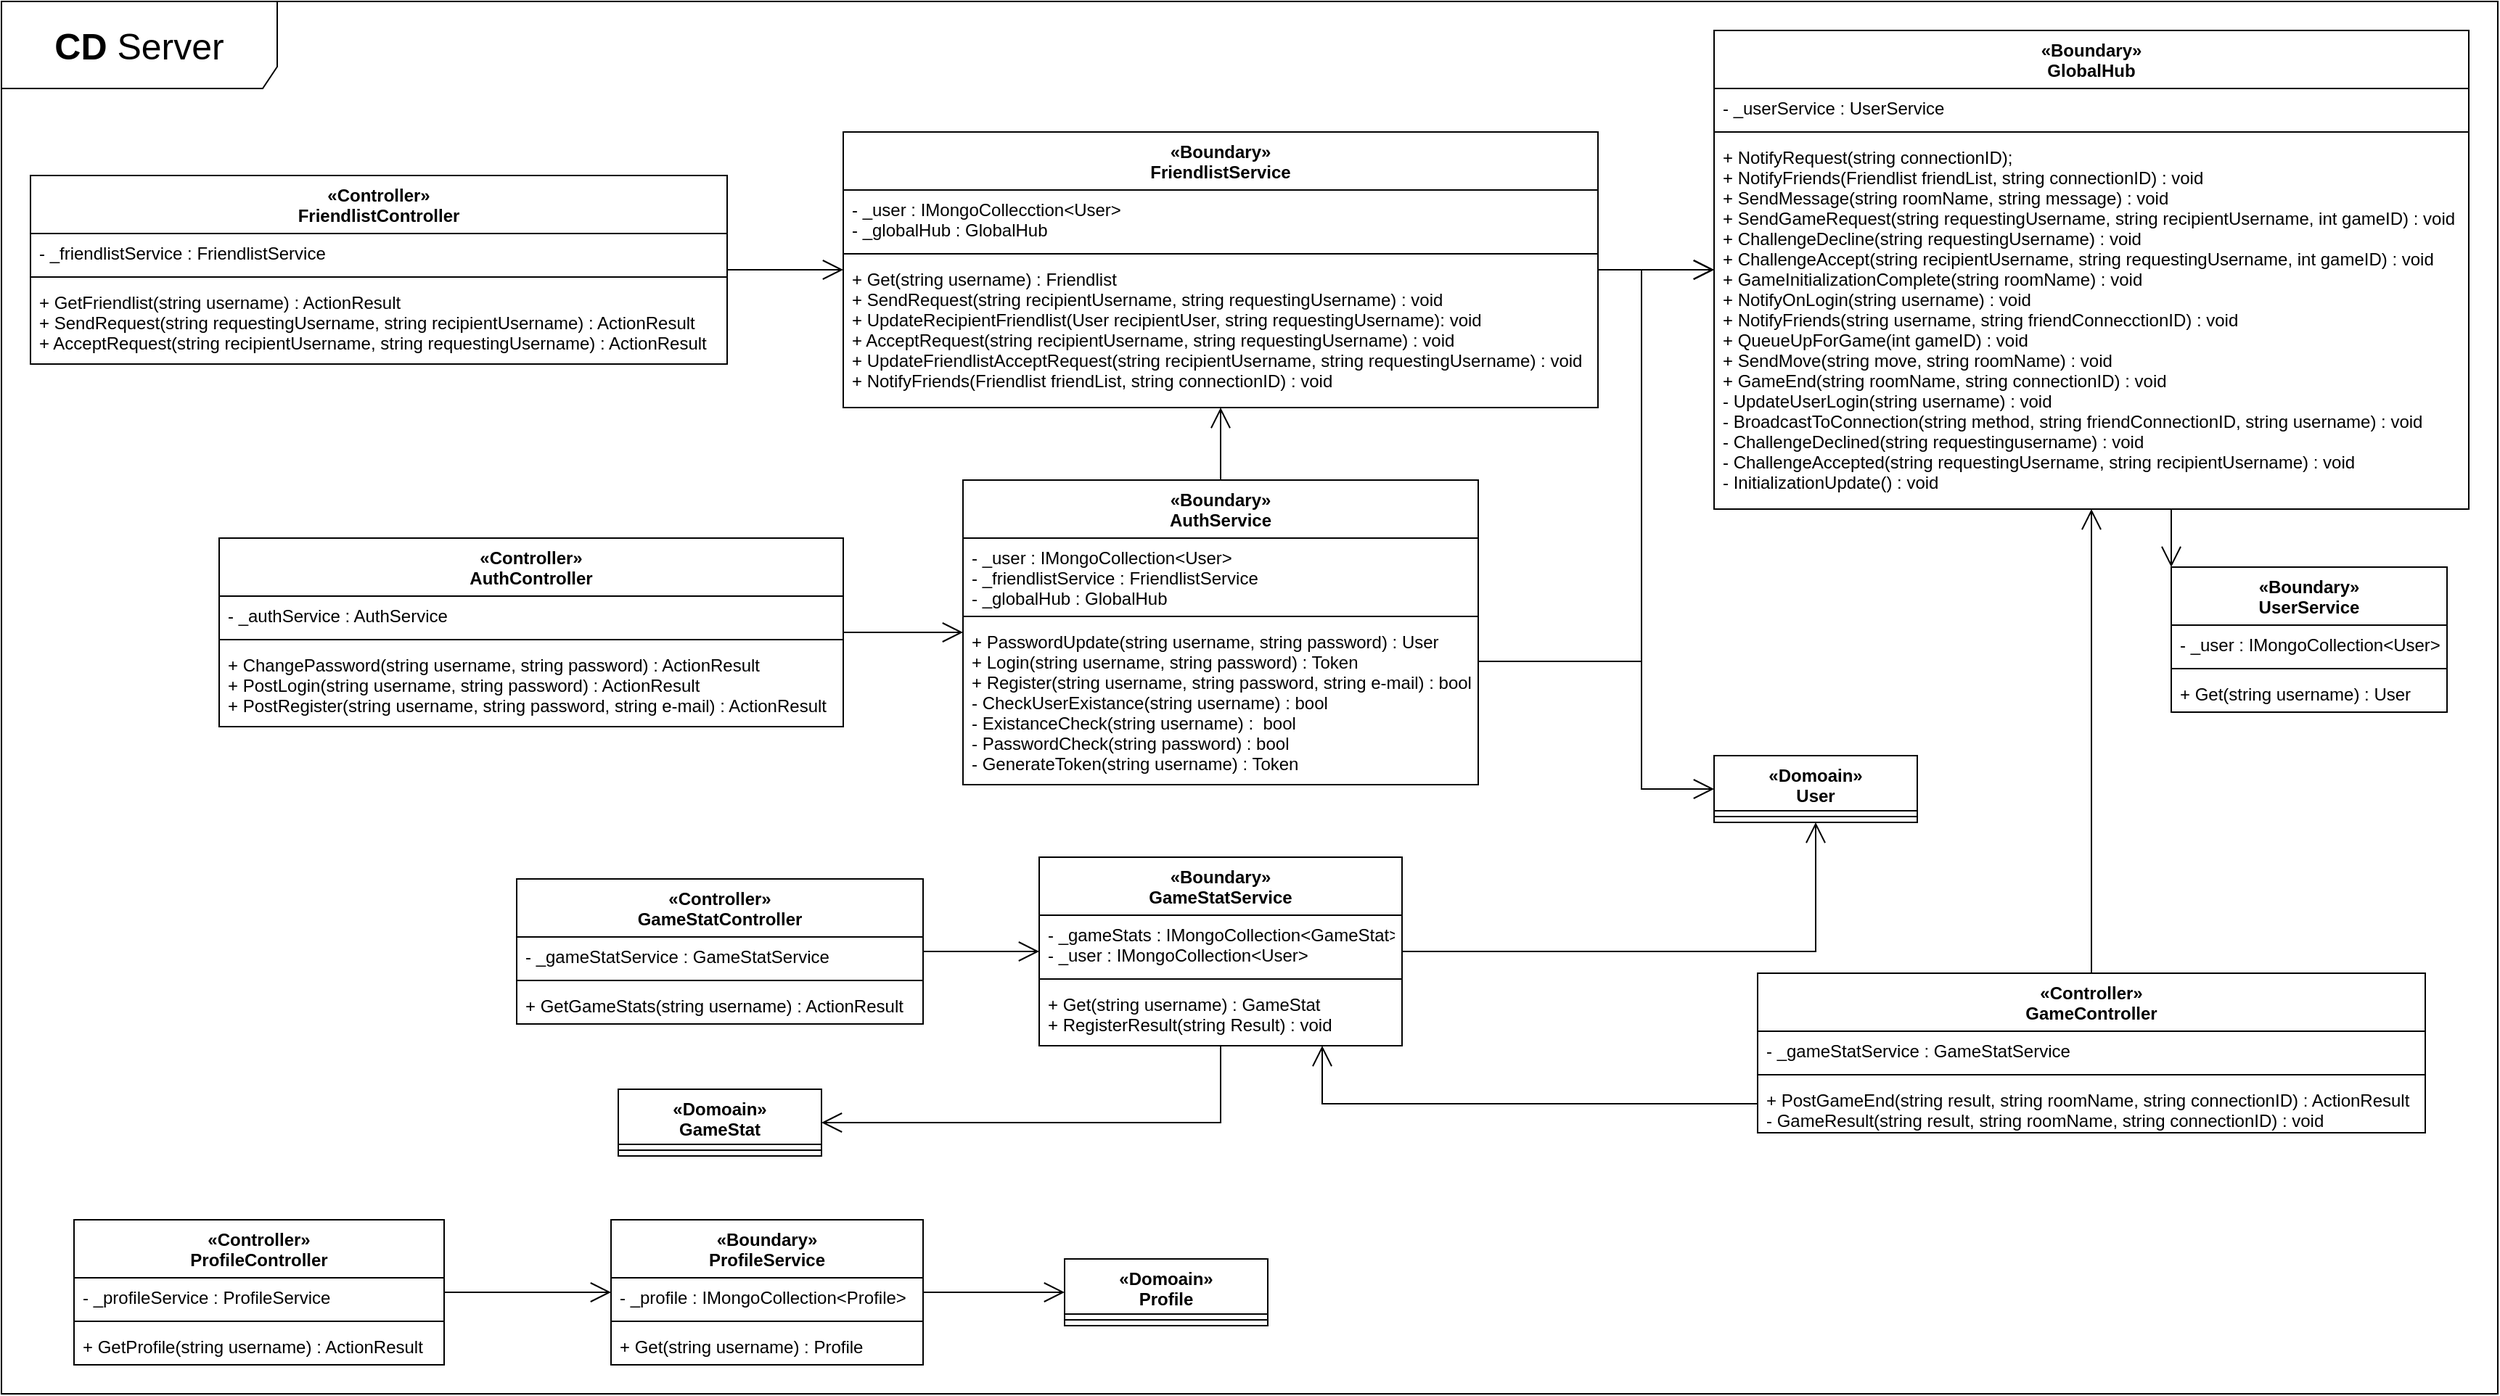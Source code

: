 <mxfile version="14.4.3" type="device"><diagram id="aiWQKzfk-25Vb9XTwDu_" name="Page-1"><mxGraphModel dx="1810" dy="1410" grid="1" gridSize="10" guides="1" tooltips="1" connect="1" arrows="1" fold="1" page="1" pageScale="1" pageWidth="827" pageHeight="1169" math="0" shadow="0"><root><mxCell id="0"/><mxCell id="1" parent="0"/><mxCell id="Wama-zMKE1m4qiWnkAwB-156" value="&lt;font style=&quot;font-size: 25px&quot;&gt;&lt;b&gt;CD&lt;/b&gt;&amp;nbsp;Server&lt;/font&gt;" style="shape=umlFrame;whiteSpace=wrap;html=1;width=190;height=60;" parent="1" vertex="1"><mxGeometry width="1720" height="960" as="geometry"/></mxCell><mxCell id="Wama-zMKE1m4qiWnkAwB-43" value="«Boundary»&#10;GameStatService" style="swimlane;fontStyle=1;align=center;verticalAlign=top;childLayout=stackLayout;horizontal=1;startSize=40;horizontalStack=0;resizeParent=1;resizeParentMax=0;resizeLast=0;collapsible=1;marginBottom=0;" parent="1" vertex="1"><mxGeometry x="715" y="590" width="250" height="130" as="geometry"/></mxCell><mxCell id="Wama-zMKE1m4qiWnkAwB-44" value="- _gameStats : IMongoCollection&lt;GameStat&gt; &#10;- _user : IMongoCollection&lt;User&gt;" style="text;strokeColor=none;fillColor=none;align=left;verticalAlign=top;spacingLeft=4;spacingRight=4;overflow=hidden;rotatable=0;points=[[0,0.5],[1,0.5]];portConstraint=eastwest;" parent="Wama-zMKE1m4qiWnkAwB-43" vertex="1"><mxGeometry y="40" width="250" height="40" as="geometry"/></mxCell><mxCell id="Wama-zMKE1m4qiWnkAwB-45" value="" style="line;strokeWidth=1;fillColor=none;align=left;verticalAlign=middle;spacingTop=-1;spacingLeft=3;spacingRight=3;rotatable=0;labelPosition=right;points=[];portConstraint=eastwest;" parent="Wama-zMKE1m4qiWnkAwB-43" vertex="1"><mxGeometry y="80" width="250" height="8" as="geometry"/></mxCell><mxCell id="Wama-zMKE1m4qiWnkAwB-46" value="+ Get(string username) : GameStat&#10;+ RegisterResult(string Result) : void" style="text;strokeColor=none;fillColor=none;align=left;verticalAlign=top;spacingLeft=4;spacingRight=4;overflow=hidden;rotatable=0;points=[[0,0.5],[1,0.5]];portConstraint=eastwest;" parent="Wama-zMKE1m4qiWnkAwB-43" vertex="1"><mxGeometry y="88" width="250" height="42" as="geometry"/></mxCell><mxCell id="Wama-zMKE1m4qiWnkAwB-31" value="«Boundary»&#10;AuthService" style="swimlane;fontStyle=1;align=center;verticalAlign=top;childLayout=stackLayout;horizontal=1;startSize=40;horizontalStack=0;resizeParent=1;resizeParentMax=0;resizeLast=0;collapsible=1;marginBottom=0;" parent="1" vertex="1"><mxGeometry x="662.5" y="330" width="355" height="210" as="geometry"/></mxCell><mxCell id="Wama-zMKE1m4qiWnkAwB-32" value="- _user : IMongoCollection&lt;User&gt; &#10;- _friendlistService : FriendlistService&#10;- _globalHub : GlobalHub" style="text;strokeColor=none;fillColor=none;align=left;verticalAlign=top;spacingLeft=4;spacingRight=4;overflow=hidden;rotatable=0;points=[[0,0.5],[1,0.5]];portConstraint=eastwest;" parent="Wama-zMKE1m4qiWnkAwB-31" vertex="1"><mxGeometry y="40" width="355" height="50" as="geometry"/></mxCell><mxCell id="Wama-zMKE1m4qiWnkAwB-33" value="" style="line;strokeWidth=1;fillColor=none;align=left;verticalAlign=middle;spacingTop=-1;spacingLeft=3;spacingRight=3;rotatable=0;labelPosition=right;points=[];portConstraint=eastwest;" parent="Wama-zMKE1m4qiWnkAwB-31" vertex="1"><mxGeometry y="90" width="355" height="8" as="geometry"/></mxCell><mxCell id="Wama-zMKE1m4qiWnkAwB-34" value="+ PasswordUpdate(string username, string password) : User&#10;+ Login(string username, string password) : Token&#10;+ Register(string username, string password, string e-mail) : bool&#10;- CheckUserExistance(string username) : bool&#10;- ExistanceCheck(string username) :  bool&#10;- PasswordCheck(string password) : bool&#10;- GenerateToken(string username) : Token&#10;" style="text;strokeColor=none;fillColor=none;align=left;verticalAlign=top;spacingLeft=4;spacingRight=4;overflow=hidden;rotatable=0;points=[[0,0.5],[1,0.5]];portConstraint=eastwest;" parent="Wama-zMKE1m4qiWnkAwB-31" vertex="1"><mxGeometry y="98" width="355" height="112" as="geometry"/></mxCell><mxCell id="Wama-zMKE1m4qiWnkAwB-13" style="edgeStyle=orthogonalEdgeStyle;rounded=0;orthogonalLoop=1;jettySize=auto;html=1;endSize=12;endArrow=open;endFill=0;" parent="1" source="Wama-zMKE1m4qiWnkAwB-14" target="Wama-zMKE1m4qiWnkAwB-19" edge="1"><mxGeometry relative="1" as="geometry"/></mxCell><mxCell id="Wama-zMKE1m4qiWnkAwB-14" value="«Controller»&#10;ProfileController" style="swimlane;fontStyle=1;align=center;verticalAlign=top;childLayout=stackLayout;horizontal=1;startSize=40;horizontalStack=0;resizeParent=1;resizeParentMax=0;resizeLast=0;collapsible=1;marginBottom=0;" parent="1" vertex="1"><mxGeometry x="50" y="840" width="255" height="100" as="geometry"/></mxCell><mxCell id="Wama-zMKE1m4qiWnkAwB-15" value="- _profileService : ProfileService" style="text;strokeColor=none;fillColor=none;align=left;verticalAlign=top;spacingLeft=4;spacingRight=4;overflow=hidden;rotatable=0;points=[[0,0.5],[1,0.5]];portConstraint=eastwest;" parent="Wama-zMKE1m4qiWnkAwB-14" vertex="1"><mxGeometry y="40" width="255" height="26" as="geometry"/></mxCell><mxCell id="Wama-zMKE1m4qiWnkAwB-16" value="" style="line;strokeWidth=1;fillColor=none;align=left;verticalAlign=middle;spacingTop=-1;spacingLeft=3;spacingRight=3;rotatable=0;labelPosition=right;points=[];portConstraint=eastwest;" parent="Wama-zMKE1m4qiWnkAwB-14" vertex="1"><mxGeometry y="66" width="255" height="8" as="geometry"/></mxCell><mxCell id="Wama-zMKE1m4qiWnkAwB-17" value="+ GetProfile(string username) : ActionResult" style="text;strokeColor=none;fillColor=none;align=left;verticalAlign=top;spacingLeft=4;spacingRight=4;overflow=hidden;rotatable=0;points=[[0,0.5],[1,0.5]];portConstraint=eastwest;" parent="Wama-zMKE1m4qiWnkAwB-14" vertex="1"><mxGeometry y="74" width="255" height="26" as="geometry"/></mxCell><mxCell id="Wama-zMKE1m4qiWnkAwB-18" style="edgeStyle=orthogonalEdgeStyle;rounded=0;orthogonalLoop=1;jettySize=auto;html=1;endArrow=open;endFill=0;endSize=12;" parent="1" source="Wama-zMKE1m4qiWnkAwB-19" target="Wama-zMKE1m4qiWnkAwB-23" edge="1"><mxGeometry relative="1" as="geometry"/></mxCell><mxCell id="Wama-zMKE1m4qiWnkAwB-19" value="«Boundary»&#10;ProfileService" style="swimlane;fontStyle=1;align=center;verticalAlign=top;childLayout=stackLayout;horizontal=1;startSize=40;horizontalStack=0;resizeParent=1;resizeParentMax=0;resizeLast=0;collapsible=1;marginBottom=0;" parent="1" vertex="1"><mxGeometry x="420" y="840" width="215" height="100" as="geometry"/></mxCell><mxCell id="Wama-zMKE1m4qiWnkAwB-20" value="- _profile : IMongoCollection&lt;Profile&gt; " style="text;strokeColor=none;fillColor=none;align=left;verticalAlign=top;spacingLeft=4;spacingRight=4;overflow=hidden;rotatable=0;points=[[0,0.5],[1,0.5]];portConstraint=eastwest;" parent="Wama-zMKE1m4qiWnkAwB-19" vertex="1"><mxGeometry y="40" width="215" height="26" as="geometry"/></mxCell><mxCell id="Wama-zMKE1m4qiWnkAwB-21" value="" style="line;strokeWidth=1;fillColor=none;align=left;verticalAlign=middle;spacingTop=-1;spacingLeft=3;spacingRight=3;rotatable=0;labelPosition=right;points=[];portConstraint=eastwest;" parent="Wama-zMKE1m4qiWnkAwB-19" vertex="1"><mxGeometry y="66" width="215" height="8" as="geometry"/></mxCell><mxCell id="Wama-zMKE1m4qiWnkAwB-22" value="+ Get(string username) : Profile" style="text;strokeColor=none;fillColor=none;align=left;verticalAlign=top;spacingLeft=4;spacingRight=4;overflow=hidden;rotatable=0;points=[[0,0.5],[1,0.5]];portConstraint=eastwest;" parent="Wama-zMKE1m4qiWnkAwB-19" vertex="1"><mxGeometry y="74" width="215" height="26" as="geometry"/></mxCell><mxCell id="Wama-zMKE1m4qiWnkAwB-23" value="«Domoain»&#10;Profile" style="swimlane;fontStyle=1;align=center;verticalAlign=top;childLayout=stackLayout;horizontal=1;startSize=38;horizontalStack=0;resizeParent=1;resizeParentMax=0;resizeLast=0;collapsible=1;marginBottom=0;" parent="1" vertex="1"><mxGeometry x="732.5" y="867" width="140" height="46" as="geometry"/></mxCell><mxCell id="Wama-zMKE1m4qiWnkAwB-24" value="" style="line;strokeWidth=1;fillColor=none;align=left;verticalAlign=middle;spacingTop=-1;spacingLeft=3;spacingRight=3;rotatable=0;labelPosition=right;points=[];portConstraint=eastwest;" parent="Wama-zMKE1m4qiWnkAwB-23" vertex="1"><mxGeometry y="38" width="140" height="8" as="geometry"/></mxCell><mxCell id="Wama-zMKE1m4qiWnkAwB-25" style="edgeStyle=orthogonalEdgeStyle;rounded=0;orthogonalLoop=1;jettySize=auto;html=1;endSize=12;endArrow=open;endFill=0;" parent="1" source="Wama-zMKE1m4qiWnkAwB-26" target="Wama-zMKE1m4qiWnkAwB-31" edge="1"><mxGeometry relative="1" as="geometry"/></mxCell><mxCell id="Wama-zMKE1m4qiWnkAwB-26" value="«Controller»&#10;AuthController" style="swimlane;fontStyle=1;align=center;verticalAlign=top;childLayout=stackLayout;horizontal=1;startSize=40;horizontalStack=0;resizeParent=1;resizeParentMax=0;resizeLast=0;collapsible=1;marginBottom=0;" parent="1" vertex="1"><mxGeometry x="150" y="370" width="430" height="130" as="geometry"/></mxCell><mxCell id="Wama-zMKE1m4qiWnkAwB-27" value="- _authService : AuthService" style="text;strokeColor=none;fillColor=none;align=left;verticalAlign=top;spacingLeft=4;spacingRight=4;overflow=hidden;rotatable=0;points=[[0,0.5],[1,0.5]];portConstraint=eastwest;" parent="Wama-zMKE1m4qiWnkAwB-26" vertex="1"><mxGeometry y="40" width="430" height="26" as="geometry"/></mxCell><mxCell id="Wama-zMKE1m4qiWnkAwB-28" value="" style="line;strokeWidth=1;fillColor=none;align=left;verticalAlign=middle;spacingTop=-1;spacingLeft=3;spacingRight=3;rotatable=0;labelPosition=right;points=[];portConstraint=eastwest;" parent="Wama-zMKE1m4qiWnkAwB-26" vertex="1"><mxGeometry y="66" width="430" height="8" as="geometry"/></mxCell><mxCell id="Wama-zMKE1m4qiWnkAwB-29" value="+ ChangePassword(string username, string password) : ActionResult&#10;+ PostLogin(string username, string password) : ActionResult&#10;+ PostRegister(string username, string password, string e-mail) : ActionResult" style="text;strokeColor=none;fillColor=none;align=left;verticalAlign=top;spacingLeft=4;spacingRight=4;overflow=hidden;rotatable=0;points=[[0,0.5],[1,0.5]];portConstraint=eastwest;" parent="Wama-zMKE1m4qiWnkAwB-26" vertex="1"><mxGeometry y="74" width="430" height="56" as="geometry"/></mxCell><mxCell id="Wama-zMKE1m4qiWnkAwB-30" style="edgeStyle=orthogonalEdgeStyle;rounded=0;orthogonalLoop=1;jettySize=auto;html=1;endArrow=open;endFill=0;endSize=12;" parent="1" source="Wama-zMKE1m4qiWnkAwB-31" target="Wama-zMKE1m4qiWnkAwB-35" edge="1"><mxGeometry relative="1" as="geometry"><Array as="points"><mxPoint x="1130" y="455"/><mxPoint x="1130" y="543"/></Array></mxGeometry></mxCell><mxCell id="Wama-zMKE1m4qiWnkAwB-152" style="edgeStyle=orthogonalEdgeStyle;rounded=0;orthogonalLoop=1;jettySize=auto;html=1;endArrow=open;endFill=0;endSize=12;" parent="1" source="Wama-zMKE1m4qiWnkAwB-31" target="Wama-zMKE1m4qiWnkAwB-148" edge="1"><mxGeometry relative="1" as="geometry"/></mxCell><mxCell id="Wama-zMKE1m4qiWnkAwB-153" style="edgeStyle=orthogonalEdgeStyle;rounded=0;orthogonalLoop=1;jettySize=auto;html=1;endArrow=open;endFill=0;endSize=12;" parent="1" source="Wama-zMKE1m4qiWnkAwB-31" target="Wama-zMKE1m4qiWnkAwB-80" edge="1"><mxGeometry relative="1" as="geometry"><Array as="points"><mxPoint x="1130" y="455"/><mxPoint x="1130" y="185"/></Array></mxGeometry></mxCell><mxCell id="Wama-zMKE1m4qiWnkAwB-35" value="«Domoain»&#10;User" style="swimlane;fontStyle=1;align=center;verticalAlign=top;childLayout=stackLayout;horizontal=1;startSize=38;horizontalStack=0;resizeParent=1;resizeParentMax=0;resizeLast=0;collapsible=1;marginBottom=0;" parent="1" vertex="1"><mxGeometry x="1180" y="520" width="140" height="46" as="geometry"/></mxCell><mxCell id="Wama-zMKE1m4qiWnkAwB-36" value="" style="line;strokeWidth=1;fillColor=none;align=left;verticalAlign=middle;spacingTop=-1;spacingLeft=3;spacingRight=3;rotatable=0;labelPosition=right;points=[];portConstraint=eastwest;" parent="Wama-zMKE1m4qiWnkAwB-35" vertex="1"><mxGeometry y="38" width="140" height="8" as="geometry"/></mxCell><mxCell id="Wama-zMKE1m4qiWnkAwB-37" style="edgeStyle=orthogonalEdgeStyle;rounded=0;orthogonalLoop=1;jettySize=auto;html=1;endSize=12;endArrow=open;endFill=0;" parent="1" source="Wama-zMKE1m4qiWnkAwB-38" target="Wama-zMKE1m4qiWnkAwB-43" edge="1"><mxGeometry relative="1" as="geometry"/></mxCell><mxCell id="Wama-zMKE1m4qiWnkAwB-38" value="«Controller»&#10;GameStatController" style="swimlane;fontStyle=1;align=center;verticalAlign=top;childLayout=stackLayout;horizontal=1;startSize=40;horizontalStack=0;resizeParent=1;resizeParentMax=0;resizeLast=0;collapsible=1;marginBottom=0;" parent="1" vertex="1"><mxGeometry x="355" y="605" width="280" height="100" as="geometry"/></mxCell><mxCell id="Wama-zMKE1m4qiWnkAwB-39" value="- _gameStatService : GameStatService" style="text;strokeColor=none;fillColor=none;align=left;verticalAlign=top;spacingLeft=4;spacingRight=4;overflow=hidden;rotatable=0;points=[[0,0.5],[1,0.5]];portConstraint=eastwest;" parent="Wama-zMKE1m4qiWnkAwB-38" vertex="1"><mxGeometry y="40" width="280" height="26" as="geometry"/></mxCell><mxCell id="Wama-zMKE1m4qiWnkAwB-40" value="" style="line;strokeWidth=1;fillColor=none;align=left;verticalAlign=middle;spacingTop=-1;spacingLeft=3;spacingRight=3;rotatable=0;labelPosition=right;points=[];portConstraint=eastwest;" parent="Wama-zMKE1m4qiWnkAwB-38" vertex="1"><mxGeometry y="66" width="280" height="8" as="geometry"/></mxCell><mxCell id="Wama-zMKE1m4qiWnkAwB-41" value="+ GetGameStats(string username) : ActionResult" style="text;strokeColor=none;fillColor=none;align=left;verticalAlign=top;spacingLeft=4;spacingRight=4;overflow=hidden;rotatable=0;points=[[0,0.5],[1,0.5]];portConstraint=eastwest;" parent="Wama-zMKE1m4qiWnkAwB-38" vertex="1"><mxGeometry y="74" width="280" height="26" as="geometry"/></mxCell><mxCell id="Wama-zMKE1m4qiWnkAwB-42" style="edgeStyle=orthogonalEdgeStyle;rounded=0;orthogonalLoop=1;jettySize=auto;html=1;endArrow=open;endFill=0;endSize=12;entryX=1;entryY=0.5;entryDx=0;entryDy=0;" parent="1" source="Wama-zMKE1m4qiWnkAwB-43" target="Wama-zMKE1m4qiWnkAwB-47" edge="1"><mxGeometry relative="1" as="geometry"><Array as="points"><mxPoint x="840" y="773"/></Array></mxGeometry></mxCell><mxCell id="Wama-zMKE1m4qiWnkAwB-154" style="edgeStyle=orthogonalEdgeStyle;rounded=0;orthogonalLoop=1;jettySize=auto;html=1;endArrow=open;endFill=0;endSize=12;" parent="1" source="Wama-zMKE1m4qiWnkAwB-43" target="Wama-zMKE1m4qiWnkAwB-35" edge="1"><mxGeometry relative="1" as="geometry"/></mxCell><mxCell id="Wama-zMKE1m4qiWnkAwB-47" value="«Domoain»&#10;GameStat" style="swimlane;fontStyle=1;align=center;verticalAlign=top;childLayout=stackLayout;horizontal=1;startSize=38;horizontalStack=0;resizeParent=1;resizeParentMax=0;resizeLast=0;collapsible=1;marginBottom=0;" parent="1" vertex="1"><mxGeometry x="425" y="750" width="140" height="46" as="geometry"/></mxCell><mxCell id="Wama-zMKE1m4qiWnkAwB-48" value="" style="line;strokeWidth=1;fillColor=none;align=left;verticalAlign=middle;spacingTop=-1;spacingLeft=3;spacingRight=3;rotatable=0;labelPosition=right;points=[];portConstraint=eastwest;" parent="Wama-zMKE1m4qiWnkAwB-47" vertex="1"><mxGeometry y="38" width="140" height="8" as="geometry"/></mxCell><mxCell id="Wama-zMKE1m4qiWnkAwB-79" style="edgeStyle=orthogonalEdgeStyle;rounded=0;orthogonalLoop=1;jettySize=auto;html=1;endArrow=open;endFill=0;endSize=12;" parent="1" source="Wama-zMKE1m4qiWnkAwB-80" target="Wama-zMKE1m4qiWnkAwB-84" edge="1"><mxGeometry relative="1" as="geometry"><Array as="points"><mxPoint x="1590" y="390"/><mxPoint x="1590" y="390"/></Array></mxGeometry></mxCell><mxCell id="Wama-zMKE1m4qiWnkAwB-80" value="«Boundary»&#10;GlobalHub" style="swimlane;fontStyle=1;align=center;verticalAlign=top;childLayout=stackLayout;horizontal=1;startSize=40;horizontalStack=0;resizeParent=1;resizeParentMax=0;resizeLast=0;collapsible=1;marginBottom=0;" parent="1" vertex="1"><mxGeometry x="1180" y="20" width="520" height="330" as="geometry"/></mxCell><mxCell id="Wama-zMKE1m4qiWnkAwB-81" value="- _userService : UserService" style="text;strokeColor=none;fillColor=none;align=left;verticalAlign=top;spacingLeft=4;spacingRight=4;overflow=hidden;rotatable=0;points=[[0,0.5],[1,0.5]];portConstraint=eastwest;" parent="Wama-zMKE1m4qiWnkAwB-80" vertex="1"><mxGeometry y="40" width="520" height="26" as="geometry"/></mxCell><mxCell id="Wama-zMKE1m4qiWnkAwB-82" value="" style="line;strokeWidth=1;fillColor=none;align=left;verticalAlign=middle;spacingTop=-1;spacingLeft=3;spacingRight=3;rotatable=0;labelPosition=right;points=[];portConstraint=eastwest;" parent="Wama-zMKE1m4qiWnkAwB-80" vertex="1"><mxGeometry y="66" width="520" height="8" as="geometry"/></mxCell><mxCell id="Wama-zMKE1m4qiWnkAwB-83" value="+ NotifyRequest(string connectionID);&#10;+ NotifyFriends(Friendlist friendList, string connectionID) : void&#10;+ SendMessage(string roomName, string message) : void&#10;+ SendGameRequest(string requestingUsername, string recipientUsername, int gameID) : void&#10;+ ChallengeDecline(string requestingUsername) : void&#10;+ ChallengeAccept(string recipientUsername, string requestingUsername, int gameID) : void&#10;+ GameInitializationComplete(string roomName) : void&#10;+ NotifyOnLogin(string username) : void&#10;+ NotifyFriends(string username, string friendConnecctionID) : void&#10;+ QueueUpForGame(int gameID) : void&#10;+ SendMove(string move, string roomName) : void&#10;+ GameEnd(string roomName, string connectionID) : void&#10;- UpdateUserLogin(string username) : void&#10;- BroadcastToConnection(string method, string friendConnectionID, string username) : void&#10;- ChallengeDeclined(string requestingusername) : void&#10;- ChallengeAccepted(string requestingUsername, string recipientUsername) : void&#10;- InitializationUpdate() : void" style="text;strokeColor=none;fillColor=none;align=left;verticalAlign=top;spacingLeft=4;spacingRight=4;overflow=hidden;rotatable=0;points=[[0,0.5],[1,0.5]];portConstraint=eastwest;" parent="Wama-zMKE1m4qiWnkAwB-80" vertex="1"><mxGeometry y="74" width="520" height="256" as="geometry"/></mxCell><mxCell id="Wama-zMKE1m4qiWnkAwB-84" value="«Boundary»&#10;UserService" style="swimlane;fontStyle=1;align=center;verticalAlign=top;childLayout=stackLayout;horizontal=1;startSize=40;horizontalStack=0;resizeParent=1;resizeParentMax=0;resizeLast=0;collapsible=1;marginBottom=0;" parent="1" vertex="1"><mxGeometry x="1495" y="390" width="190" height="100" as="geometry"/></mxCell><mxCell id="Wama-zMKE1m4qiWnkAwB-85" value="- _user : IMongoCollection&lt;User&gt;" style="text;strokeColor=none;fillColor=none;align=left;verticalAlign=top;spacingLeft=4;spacingRight=4;overflow=hidden;rotatable=0;points=[[0,0.5],[1,0.5]];portConstraint=eastwest;" parent="Wama-zMKE1m4qiWnkAwB-84" vertex="1"><mxGeometry y="40" width="190" height="26" as="geometry"/></mxCell><mxCell id="Wama-zMKE1m4qiWnkAwB-86" value="" style="line;strokeWidth=1;fillColor=none;align=left;verticalAlign=middle;spacingTop=-1;spacingLeft=3;spacingRight=3;rotatable=0;labelPosition=right;points=[];portConstraint=eastwest;" parent="Wama-zMKE1m4qiWnkAwB-84" vertex="1"><mxGeometry y="66" width="190" height="8" as="geometry"/></mxCell><mxCell id="Wama-zMKE1m4qiWnkAwB-87" value="+ Get(string username) : User" style="text;strokeColor=none;fillColor=none;align=left;verticalAlign=top;spacingLeft=4;spacingRight=4;overflow=hidden;rotatable=0;points=[[0,0.5],[1,0.5]];portConstraint=eastwest;" parent="Wama-zMKE1m4qiWnkAwB-84" vertex="1"><mxGeometry y="74" width="190" height="26" as="geometry"/></mxCell><mxCell id="Wama-zMKE1m4qiWnkAwB-127" style="edgeStyle=orthogonalEdgeStyle;rounded=0;orthogonalLoop=1;jettySize=auto;html=1;endArrow=open;endFill=0;endSize=12;" parent="1" source="Wama-zMKE1m4qiWnkAwB-128" target="Wama-zMKE1m4qiWnkAwB-43" edge="1"><mxGeometry relative="1" as="geometry"><Array as="points"><mxPoint x="910" y="760"/></Array></mxGeometry></mxCell><mxCell id="Wama-zMKE1m4qiWnkAwB-155" style="edgeStyle=orthogonalEdgeStyle;rounded=0;orthogonalLoop=1;jettySize=auto;html=1;endArrow=open;endFill=0;endSize=12;" parent="1" source="Wama-zMKE1m4qiWnkAwB-128" target="Wama-zMKE1m4qiWnkAwB-80" edge="1"><mxGeometry relative="1" as="geometry"/></mxCell><mxCell id="Wama-zMKE1m4qiWnkAwB-128" value="«Controller»&#10;GameController" style="swimlane;fontStyle=1;align=center;verticalAlign=top;childLayout=stackLayout;horizontal=1;startSize=40;horizontalStack=0;resizeParent=1;resizeParentMax=0;resizeLast=0;collapsible=1;marginBottom=0;" parent="1" vertex="1"><mxGeometry x="1210" y="670" width="460" height="110" as="geometry"/></mxCell><mxCell id="Wama-zMKE1m4qiWnkAwB-129" value="- _gameStatService : GameStatService" style="text;strokeColor=none;fillColor=none;align=left;verticalAlign=top;spacingLeft=4;spacingRight=4;overflow=hidden;rotatable=0;points=[[0,0.5],[1,0.5]];portConstraint=eastwest;" parent="Wama-zMKE1m4qiWnkAwB-128" vertex="1"><mxGeometry y="40" width="460" height="26" as="geometry"/></mxCell><mxCell id="Wama-zMKE1m4qiWnkAwB-130" value="" style="line;strokeWidth=1;fillColor=none;align=left;verticalAlign=middle;spacingTop=-1;spacingLeft=3;spacingRight=3;rotatable=0;labelPosition=right;points=[];portConstraint=eastwest;" parent="Wama-zMKE1m4qiWnkAwB-128" vertex="1"><mxGeometry y="66" width="460" height="8" as="geometry"/></mxCell><mxCell id="Wama-zMKE1m4qiWnkAwB-131" value="+ PostGameEnd(string result, string roomName, string connectionID) : ActionResult&#10;- GameResult(string result, string roomName, string connectionID) : void" style="text;strokeColor=none;fillColor=none;align=left;verticalAlign=top;spacingLeft=4;spacingRight=4;overflow=hidden;rotatable=0;points=[[0,0.5],[1,0.5]];portConstraint=eastwest;" parent="Wama-zMKE1m4qiWnkAwB-128" vertex="1"><mxGeometry y="74" width="460" height="36" as="geometry"/></mxCell><mxCell id="Wama-zMKE1m4qiWnkAwB-142" style="edgeStyle=orthogonalEdgeStyle;rounded=0;orthogonalLoop=1;jettySize=auto;html=1;endArrow=open;endFill=0;endSize=12;" parent="1" source="Wama-zMKE1m4qiWnkAwB-143" target="Wama-zMKE1m4qiWnkAwB-148" edge="1"><mxGeometry relative="1" as="geometry"/></mxCell><mxCell id="Wama-zMKE1m4qiWnkAwB-143" value="«Controller»&#10;FriendlistController" style="swimlane;fontStyle=1;align=center;verticalAlign=top;childLayout=stackLayout;horizontal=1;startSize=40;horizontalStack=0;resizeParent=1;resizeParentMax=0;resizeLast=0;collapsible=1;marginBottom=0;" parent="1" vertex="1"><mxGeometry x="20" y="120" width="480" height="130" as="geometry"/></mxCell><mxCell id="Wama-zMKE1m4qiWnkAwB-144" value="- _friendlistService : FriendlistService" style="text;strokeColor=none;fillColor=none;align=left;verticalAlign=top;spacingLeft=4;spacingRight=4;overflow=hidden;rotatable=0;points=[[0,0.5],[1,0.5]];portConstraint=eastwest;" parent="Wama-zMKE1m4qiWnkAwB-143" vertex="1"><mxGeometry y="40" width="480" height="26" as="geometry"/></mxCell><mxCell id="Wama-zMKE1m4qiWnkAwB-145" value="" style="line;strokeWidth=1;fillColor=none;align=left;verticalAlign=middle;spacingTop=-1;spacingLeft=3;spacingRight=3;rotatable=0;labelPosition=right;points=[];portConstraint=eastwest;" parent="Wama-zMKE1m4qiWnkAwB-143" vertex="1"><mxGeometry y="66" width="480" height="8" as="geometry"/></mxCell><mxCell id="Wama-zMKE1m4qiWnkAwB-146" value="+ GetFriendlist(string username) : ActionResult&#10;+ SendRequest(string requestingUsername, string recipientUsername) : ActionResult&#10;+ AcceptRequest(string recipientUsername, string requestingUsername) : ActionResult" style="text;strokeColor=none;fillColor=none;align=left;verticalAlign=top;spacingLeft=4;spacingRight=4;overflow=hidden;rotatable=0;points=[[0,0.5],[1,0.5]];portConstraint=eastwest;" parent="Wama-zMKE1m4qiWnkAwB-143" vertex="1"><mxGeometry y="74" width="480" height="56" as="geometry"/></mxCell><mxCell id="Wama-zMKE1m4qiWnkAwB-147" style="edgeStyle=orthogonalEdgeStyle;rounded=0;orthogonalLoop=1;jettySize=auto;html=1;endArrow=open;endFill=0;endSize=12;" parent="1" source="Wama-zMKE1m4qiWnkAwB-148" target="Wama-zMKE1m4qiWnkAwB-80" edge="1"><mxGeometry relative="1" as="geometry"><mxPoint x="1180" y="185" as="targetPoint"/></mxGeometry></mxCell><mxCell id="Wama-zMKE1m4qiWnkAwB-148" value="«Boundary»&#10;FriendlistService" style="swimlane;fontStyle=1;align=center;verticalAlign=top;childLayout=stackLayout;horizontal=1;startSize=40;horizontalStack=0;resizeParent=1;resizeParentMax=0;resizeLast=0;collapsible=1;marginBottom=0;" parent="1" vertex="1"><mxGeometry x="580" y="90" width="520" height="190" as="geometry"/></mxCell><mxCell id="Wama-zMKE1m4qiWnkAwB-149" value="- _user : IMongoCollecction&lt;User&gt;&#10;- _globalHub : GlobalHub" style="text;strokeColor=none;fillColor=none;align=left;verticalAlign=top;spacingLeft=4;spacingRight=4;overflow=hidden;rotatable=0;points=[[0,0.5],[1,0.5]];portConstraint=eastwest;" parent="Wama-zMKE1m4qiWnkAwB-148" vertex="1"><mxGeometry y="40" width="520" height="40" as="geometry"/></mxCell><mxCell id="Wama-zMKE1m4qiWnkAwB-150" value="" style="line;strokeWidth=1;fillColor=none;align=left;verticalAlign=middle;spacingTop=-1;spacingLeft=3;spacingRight=3;rotatable=0;labelPosition=right;points=[];portConstraint=eastwest;" parent="Wama-zMKE1m4qiWnkAwB-148" vertex="1"><mxGeometry y="80" width="520" height="8" as="geometry"/></mxCell><mxCell id="Wama-zMKE1m4qiWnkAwB-151" value="+ Get(string username) : Friendlist&#10;+ SendRequest(string recipientUsername, string requestingUsername) : void&#10;+ UpdateRecipientFriendlist(User recipientUser, string requestingUsername): void&#10;+ AcceptRequest(string recipientUsername, string requestingUsername) : void&#10;+ UpdateFriendlistAcceptRequest(string recipientUsername, string requestingUsername) : void&#10;+ NotifyFriends(Friendlist friendList, string connectionID) : void" style="text;strokeColor=none;fillColor=none;align=left;verticalAlign=top;spacingLeft=4;spacingRight=4;overflow=hidden;rotatable=0;points=[[0,0.5],[1,0.5]];portConstraint=eastwest;" parent="Wama-zMKE1m4qiWnkAwB-148" vertex="1"><mxGeometry y="88" width="520" height="102" as="geometry"/></mxCell></root></mxGraphModel></diagram></mxfile>